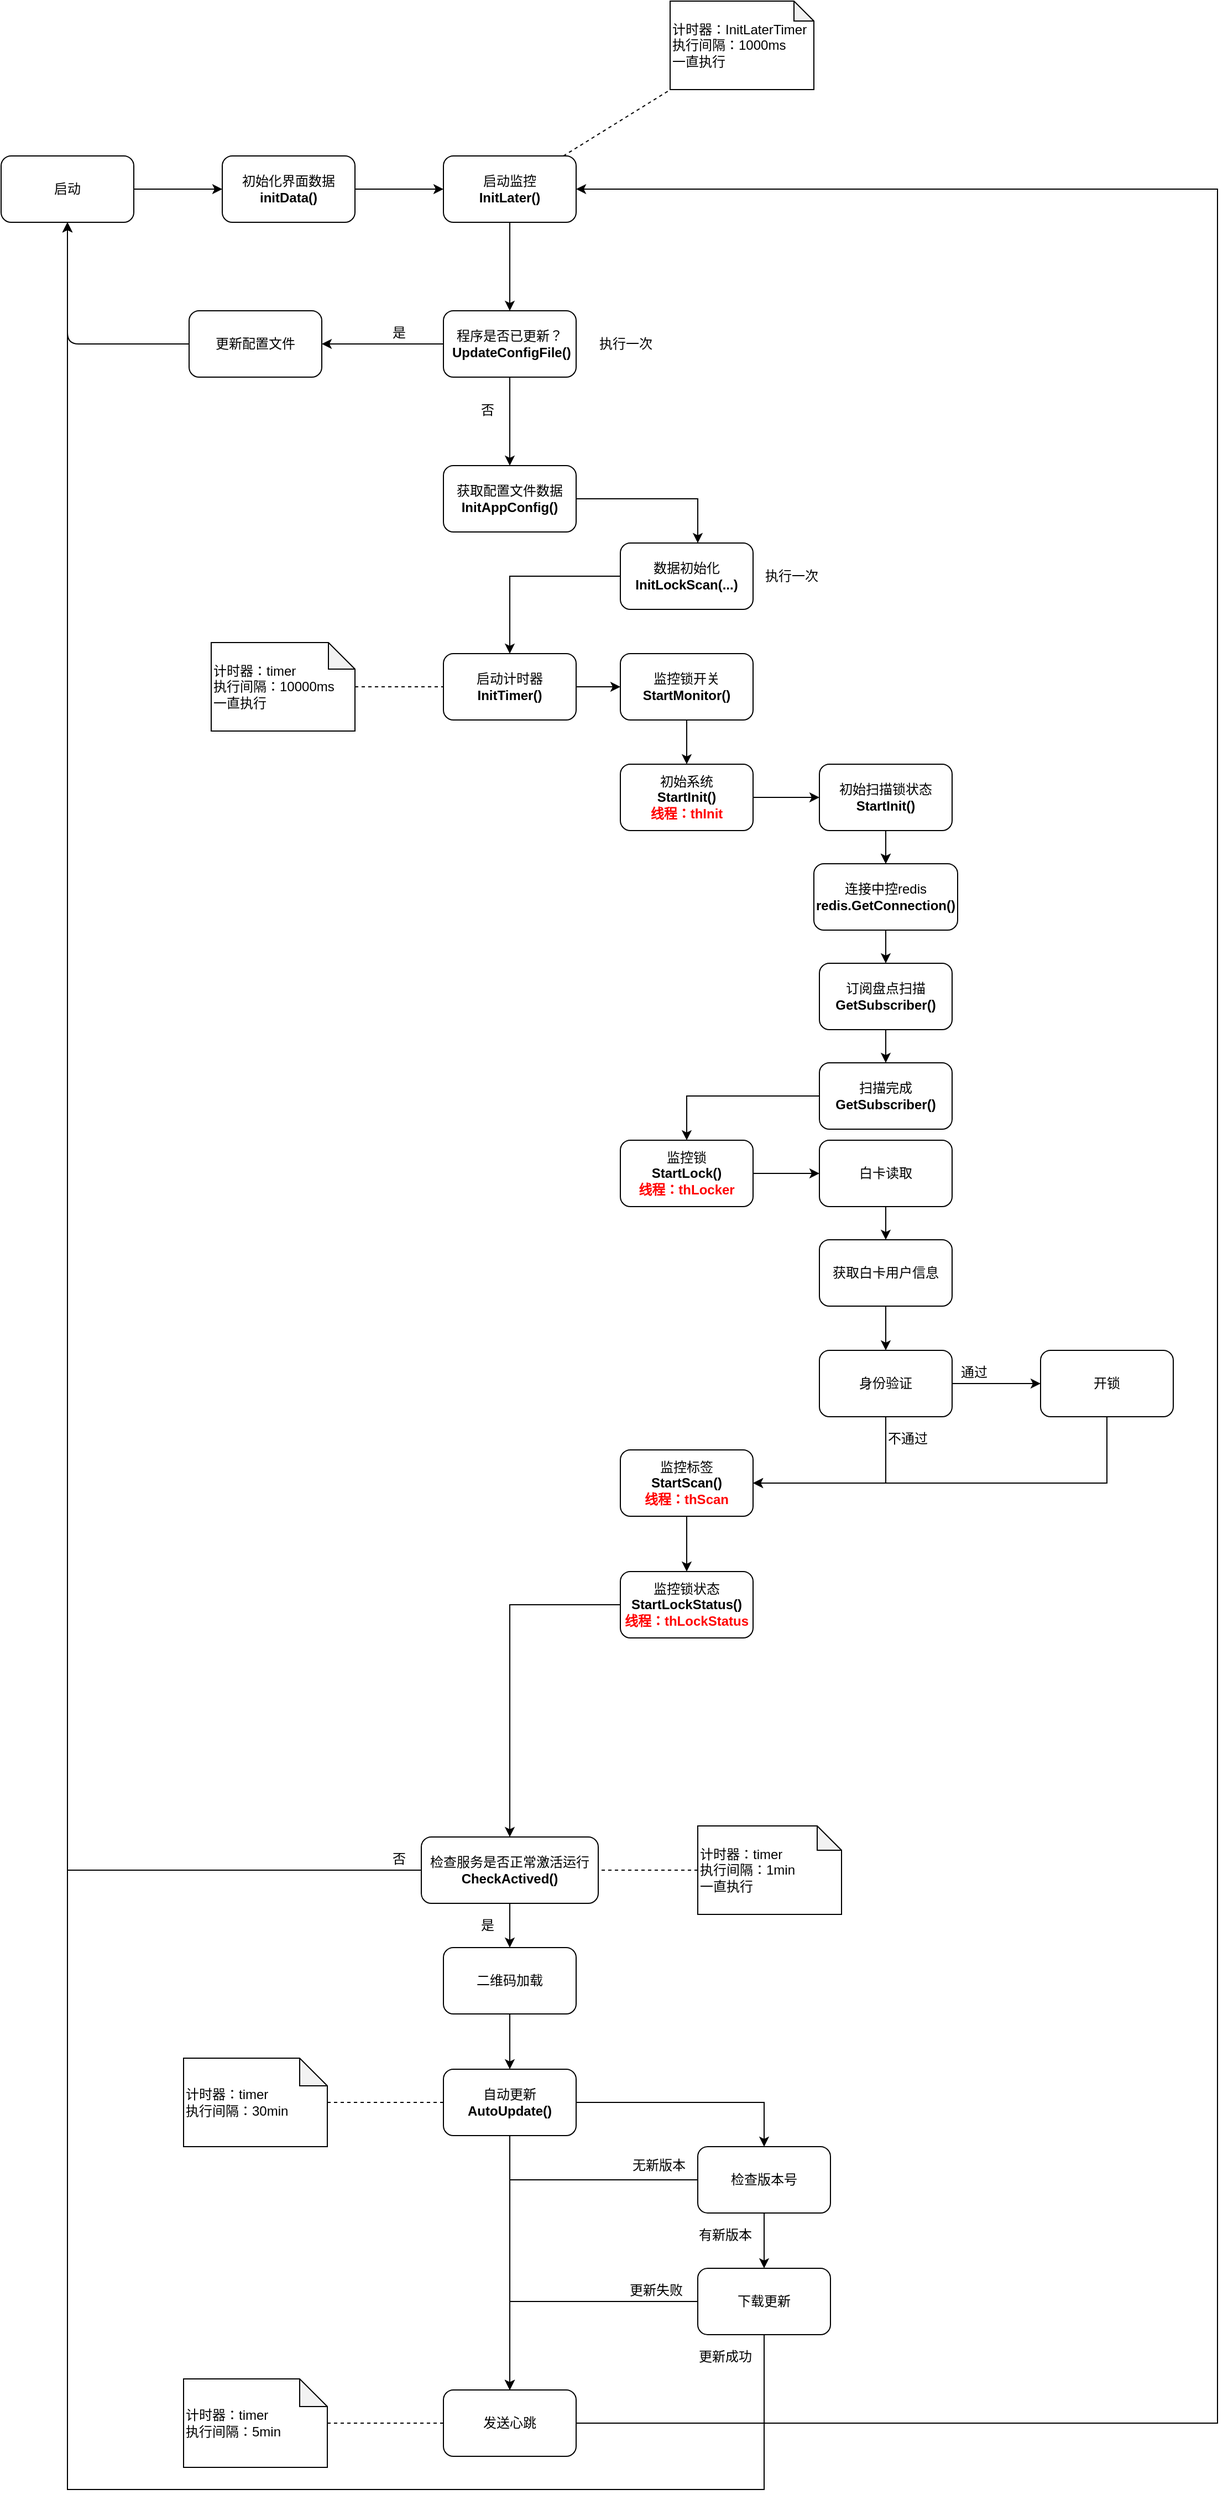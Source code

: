 <mxfile version="12.4.9" type="github">
  <diagram id="6a731a19-8d31-9384-78a2-239565b7b9f0" name="Page-1">
    <mxGraphModel dx="1422" dy="762" grid="1" gridSize="10" guides="1" tooltips="1" connect="1" arrows="1" fold="1" page="1" pageScale="1" pageWidth="1169" pageHeight="827" background="#ffffff" math="0" shadow="0">
      <root>
        <mxCell id="0"/>
        <mxCell id="1" parent="0"/>
        <mxCell id="UQhNOVVjy30IoHvUPy2a-60" value="" style="edgeStyle=orthogonalEdgeStyle;rounded=0;orthogonalLoop=1;jettySize=auto;html=1;" parent="1" source="UQhNOVVjy30IoHvUPy2a-58" target="UQhNOVVjy30IoHvUPy2a-59" edge="1">
          <mxGeometry relative="1" as="geometry"/>
        </mxCell>
        <mxCell id="UQhNOVVjy30IoHvUPy2a-58" value="启动" style="rounded=1;whiteSpace=wrap;html=1;" parent="1" vertex="1">
          <mxGeometry x="90" y="250" width="120" height="60" as="geometry"/>
        </mxCell>
        <mxCell id="UQhNOVVjy30IoHvUPy2a-62" value="" style="edgeStyle=orthogonalEdgeStyle;rounded=0;orthogonalLoop=1;jettySize=auto;html=1;" parent="1" source="UQhNOVVjy30IoHvUPy2a-59" target="UQhNOVVjy30IoHvUPy2a-61" edge="1">
          <mxGeometry relative="1" as="geometry"/>
        </mxCell>
        <mxCell id="UQhNOVVjy30IoHvUPy2a-59" value="初始化界面数据&lt;br&gt;&lt;b&gt;initData()&lt;/b&gt;" style="rounded=1;whiteSpace=wrap;html=1;" parent="1" vertex="1">
          <mxGeometry x="290" y="250" width="120" height="60" as="geometry"/>
        </mxCell>
        <mxCell id="UQhNOVVjy30IoHvUPy2a-64" value="" style="edgeStyle=orthogonalEdgeStyle;rounded=0;orthogonalLoop=1;jettySize=auto;html=1;" parent="1" source="UQhNOVVjy30IoHvUPy2a-61" target="UQhNOVVjy30IoHvUPy2a-63" edge="1">
          <mxGeometry relative="1" as="geometry"/>
        </mxCell>
        <mxCell id="UQhNOVVjy30IoHvUPy2a-61" value="启动监控&lt;br&gt;&lt;b&gt;InitLater()&lt;/b&gt;" style="rounded=1;whiteSpace=wrap;html=1;" parent="1" vertex="1">
          <mxGeometry x="490" y="250" width="120" height="60" as="geometry"/>
        </mxCell>
        <mxCell id="UQhNOVVjy30IoHvUPy2a-66" value="" style="edgeStyle=orthogonalEdgeStyle;rounded=0;orthogonalLoop=1;jettySize=auto;html=1;" parent="1" source="UQhNOVVjy30IoHvUPy2a-63" target="UQhNOVVjy30IoHvUPy2a-65" edge="1">
          <mxGeometry relative="1" as="geometry"/>
        </mxCell>
        <mxCell id="UQhNOVVjy30IoHvUPy2a-68" value="" style="edgeStyle=orthogonalEdgeStyle;rounded=0;orthogonalLoop=1;jettySize=auto;html=1;" parent="1" source="UQhNOVVjy30IoHvUPy2a-63" target="UQhNOVVjy30IoHvUPy2a-72" edge="1">
          <mxGeometry relative="1" as="geometry">
            <mxPoint x="370" y="570" as="targetPoint"/>
            <Array as="points">
              <mxPoint x="550" y="480"/>
              <mxPoint x="550" y="480"/>
            </Array>
          </mxGeometry>
        </mxCell>
        <mxCell id="UQhNOVVjy30IoHvUPy2a-63" value="程序是否已更新？&lt;br&gt;&lt;b&gt;&amp;nbsp;UpdateConfigFile()&lt;/b&gt;" style="rounded=1;whiteSpace=wrap;html=1;" parent="1" vertex="1">
          <mxGeometry x="490" y="390" width="120" height="60" as="geometry"/>
        </mxCell>
        <mxCell id="UQhNOVVjy30IoHvUPy2a-78" value="" style="edgeStyle=orthogonalEdgeStyle;rounded=0;orthogonalLoop=1;jettySize=auto;html=1;" parent="1" source="UQhNOVVjy30IoHvUPy2a-72" target="ZWhGvF26r6JHexXq590v-8" edge="1">
          <mxGeometry relative="1" as="geometry">
            <Array as="points">
              <mxPoint x="720" y="560"/>
            </Array>
          </mxGeometry>
        </mxCell>
        <mxCell id="UQhNOVVjy30IoHvUPy2a-72" value="获取配置文件数据&lt;br&gt;&lt;b&gt;InitAppConfig()&lt;/b&gt;" style="rounded=1;whiteSpace=wrap;html=1;" parent="1" vertex="1">
          <mxGeometry x="490" y="530" width="120" height="60" as="geometry"/>
        </mxCell>
        <mxCell id="ZWhGvF26r6JHexXq590v-12" style="edgeStyle=orthogonalEdgeStyle;rounded=0;orthogonalLoop=1;jettySize=auto;html=1;exitX=0.5;exitY=1;exitDx=0;exitDy=0;" edge="1" parent="1" source="ZWhGvF26r6JHexXq590v-8" target="UQhNOVVjy30IoHvUPy2a-79">
          <mxGeometry relative="1" as="geometry">
            <mxPoint x="610" y="660" as="targetPoint"/>
            <Array as="points">
              <mxPoint x="730" y="660"/>
              <mxPoint x="730" y="630"/>
              <mxPoint x="550" y="630"/>
            </Array>
          </mxGeometry>
        </mxCell>
        <mxCell id="ZWhGvF26r6JHexXq590v-8" value="数据初始化&lt;br&gt;&lt;b&gt;InitLockScan(...)&lt;/b&gt;" style="rounded=1;whiteSpace=wrap;html=1;" vertex="1" parent="1">
          <mxGeometry x="650" y="600" width="120" height="60" as="geometry"/>
        </mxCell>
        <mxCell id="ZWhGvF26r6JHexXq590v-19" value="" style="edgeStyle=orthogonalEdgeStyle;rounded=0;orthogonalLoop=1;jettySize=auto;html=1;" edge="1" parent="1" source="UQhNOVVjy30IoHvUPy2a-79" target="ZWhGvF26r6JHexXq590v-18">
          <mxGeometry relative="1" as="geometry"/>
        </mxCell>
        <mxCell id="UQhNOVVjy30IoHvUPy2a-79" value="启动计时器&lt;br&gt;&lt;b&gt;InitTimer()&lt;/b&gt;" style="rounded=1;whiteSpace=wrap;html=1;" parent="1" vertex="1">
          <mxGeometry x="490" y="700" width="120" height="60" as="geometry"/>
        </mxCell>
        <mxCell id="ZWhGvF26r6JHexXq590v-22" value="" style="edgeStyle=orthogonalEdgeStyle;rounded=0;orthogonalLoop=1;jettySize=auto;html=1;" edge="1" parent="1" source="ZWhGvF26r6JHexXq590v-18" target="ZWhGvF26r6JHexXq590v-21">
          <mxGeometry relative="1" as="geometry"/>
        </mxCell>
        <mxCell id="ZWhGvF26r6JHexXq590v-18" value="监控锁开关&lt;br&gt;&lt;b&gt;StartMonitor()&lt;/b&gt;" style="rounded=1;whiteSpace=wrap;html=1;" vertex="1" parent="1">
          <mxGeometry x="650" y="700" width="120" height="60" as="geometry"/>
        </mxCell>
        <mxCell id="ZWhGvF26r6JHexXq590v-24" value="" style="edgeStyle=orthogonalEdgeStyle;rounded=0;orthogonalLoop=1;jettySize=auto;html=1;" edge="1" parent="1" source="ZWhGvF26r6JHexXq590v-21" target="ZWhGvF26r6JHexXq590v-23">
          <mxGeometry relative="1" as="geometry"/>
        </mxCell>
        <mxCell id="ZWhGvF26r6JHexXq590v-21" value="初始系统&lt;br&gt;&lt;b&gt;StartInit()&lt;/b&gt;&lt;br&gt;&lt;b&gt;&lt;font color=&quot;#ff0000&quot;&gt;线程：thInit&lt;/font&gt;&lt;/b&gt;" style="rounded=1;whiteSpace=wrap;html=1;" vertex="1" parent="1">
          <mxGeometry x="650" y="800" width="120" height="60" as="geometry"/>
        </mxCell>
        <mxCell id="ZWhGvF26r6JHexXq590v-38" value="" style="edgeStyle=orthogonalEdgeStyle;rounded=0;orthogonalLoop=1;jettySize=auto;html=1;" edge="1" parent="1" source="ZWhGvF26r6JHexXq590v-35" target="ZWhGvF26r6JHexXq590v-37">
          <mxGeometry relative="1" as="geometry"/>
        </mxCell>
        <mxCell id="ZWhGvF26r6JHexXq590v-35" value="监控锁&lt;br&gt;&lt;b&gt;StartLock()&lt;/b&gt;&lt;br&gt;&lt;b&gt;&lt;font color=&quot;#ff0000&quot;&gt;线程：thLocker&lt;/font&gt;&lt;/b&gt;" style="rounded=1;whiteSpace=wrap;html=1;" vertex="1" parent="1">
          <mxGeometry x="650" y="1140" width="120" height="60" as="geometry"/>
        </mxCell>
        <mxCell id="ZWhGvF26r6JHexXq590v-53" value="" style="edgeStyle=orthogonalEdgeStyle;rounded=0;orthogonalLoop=1;jettySize=auto;html=1;" edge="1" parent="1" source="ZWhGvF26r6JHexXq590v-47" target="ZWhGvF26r6JHexXq590v-52">
          <mxGeometry relative="1" as="geometry"/>
        </mxCell>
        <mxCell id="ZWhGvF26r6JHexXq590v-47" value="监控标签&lt;br&gt;&lt;b&gt;StartScan()&lt;/b&gt;&lt;br&gt;&lt;b&gt;&lt;font color=&quot;#ff0000&quot;&gt;线程：thScan&lt;/font&gt;&lt;/b&gt;" style="rounded=1;whiteSpace=wrap;html=1;" vertex="1" parent="1">
          <mxGeometry x="650" y="1420" width="120" height="60" as="geometry"/>
        </mxCell>
        <mxCell id="ZWhGvF26r6JHexXq590v-80" style="edgeStyle=orthogonalEdgeStyle;rounded=0;orthogonalLoop=1;jettySize=auto;html=1;entryX=0.5;entryY=0;entryDx=0;entryDy=0;" edge="1" parent="1" source="ZWhGvF26r6JHexXq590v-52" target="UQhNOVVjy30IoHvUPy2a-84">
          <mxGeometry relative="1" as="geometry">
            <Array as="points">
              <mxPoint x="550" y="1560"/>
            </Array>
          </mxGeometry>
        </mxCell>
        <mxCell id="ZWhGvF26r6JHexXq590v-52" value="监控锁状态&lt;br&gt;&lt;b&gt;StartLockStatus()&lt;/b&gt;&lt;br&gt;&lt;b&gt;&lt;font color=&quot;#ff0000&quot;&gt;线程：thLockStatus&lt;/font&gt;&lt;/b&gt;" style="rounded=1;whiteSpace=wrap;html=1;" vertex="1" parent="1">
          <mxGeometry x="650" y="1530" width="120" height="60" as="geometry"/>
        </mxCell>
        <mxCell id="ZWhGvF26r6JHexXq590v-40" value="" style="edgeStyle=orthogonalEdgeStyle;rounded=0;orthogonalLoop=1;jettySize=auto;html=1;" edge="1" parent="1" source="ZWhGvF26r6JHexXq590v-37" target="ZWhGvF26r6JHexXq590v-39">
          <mxGeometry relative="1" as="geometry"/>
        </mxCell>
        <mxCell id="ZWhGvF26r6JHexXq590v-37" value="白卡读取" style="rounded=1;whiteSpace=wrap;html=1;" vertex="1" parent="1">
          <mxGeometry x="830" y="1140" width="120" height="60" as="geometry"/>
        </mxCell>
        <mxCell id="ZWhGvF26r6JHexXq590v-42" value="" style="edgeStyle=orthogonalEdgeStyle;rounded=0;orthogonalLoop=1;jettySize=auto;html=1;" edge="1" parent="1" source="ZWhGvF26r6JHexXq590v-39" target="ZWhGvF26r6JHexXq590v-41">
          <mxGeometry relative="1" as="geometry"/>
        </mxCell>
        <mxCell id="ZWhGvF26r6JHexXq590v-39" value="获取白卡用户信息" style="rounded=1;whiteSpace=wrap;html=1;" vertex="1" parent="1">
          <mxGeometry x="830" y="1230" width="120" height="60" as="geometry"/>
        </mxCell>
        <mxCell id="ZWhGvF26r6JHexXq590v-44" value="" style="edgeStyle=orthogonalEdgeStyle;rounded=0;orthogonalLoop=1;jettySize=auto;html=1;" edge="1" parent="1" source="ZWhGvF26r6JHexXq590v-41" target="ZWhGvF26r6JHexXq590v-43">
          <mxGeometry relative="1" as="geometry"/>
        </mxCell>
        <mxCell id="ZWhGvF26r6JHexXq590v-50" style="edgeStyle=orthogonalEdgeStyle;rounded=0;orthogonalLoop=1;jettySize=auto;html=1;exitX=0.5;exitY=1;exitDx=0;exitDy=0;entryX=1;entryY=0.5;entryDx=0;entryDy=0;" edge="1" parent="1" source="ZWhGvF26r6JHexXq590v-41" target="ZWhGvF26r6JHexXq590v-47">
          <mxGeometry relative="1" as="geometry">
            <mxPoint x="890" y="1450" as="targetPoint"/>
          </mxGeometry>
        </mxCell>
        <mxCell id="ZWhGvF26r6JHexXq590v-41" value="身份验证" style="rounded=1;whiteSpace=wrap;html=1;" vertex="1" parent="1">
          <mxGeometry x="830" y="1330" width="120" height="60" as="geometry"/>
        </mxCell>
        <mxCell id="ZWhGvF26r6JHexXq590v-49" style="edgeStyle=orthogonalEdgeStyle;rounded=0;orthogonalLoop=1;jettySize=auto;html=1;exitX=0.5;exitY=1;exitDx=0;exitDy=0;entryX=1;entryY=0.5;entryDx=0;entryDy=0;" edge="1" parent="1" source="ZWhGvF26r6JHexXq590v-43" target="ZWhGvF26r6JHexXq590v-47">
          <mxGeometry relative="1" as="geometry"/>
        </mxCell>
        <mxCell id="ZWhGvF26r6JHexXq590v-43" value="开锁" style="rounded=1;whiteSpace=wrap;html=1;" vertex="1" parent="1">
          <mxGeometry x="1030" y="1330" width="120" height="60" as="geometry"/>
        </mxCell>
        <mxCell id="ZWhGvF26r6JHexXq590v-26" value="" style="edgeStyle=orthogonalEdgeStyle;rounded=0;orthogonalLoop=1;jettySize=auto;html=1;" edge="1" parent="1" source="ZWhGvF26r6JHexXq590v-23" target="ZWhGvF26r6JHexXq590v-25">
          <mxGeometry relative="1" as="geometry"/>
        </mxCell>
        <mxCell id="ZWhGvF26r6JHexXq590v-27" value="" style="edgeStyle=orthogonalEdgeStyle;rounded=0;orthogonalLoop=1;jettySize=auto;html=1;" edge="1" parent="1" source="ZWhGvF26r6JHexXq590v-23" target="ZWhGvF26r6JHexXq590v-25">
          <mxGeometry relative="1" as="geometry"/>
        </mxCell>
        <mxCell id="ZWhGvF26r6JHexXq590v-23" value="初始扫描锁状态&lt;b&gt;StartInit()&lt;/b&gt;" style="rounded=1;whiteSpace=wrap;html=1;" vertex="1" parent="1">
          <mxGeometry x="830" y="800" width="120" height="60" as="geometry"/>
        </mxCell>
        <mxCell id="ZWhGvF26r6JHexXq590v-31" value="" style="edgeStyle=orthogonalEdgeStyle;rounded=0;orthogonalLoop=1;jettySize=auto;html=1;" edge="1" parent="1" source="ZWhGvF26r6JHexXq590v-28" target="ZWhGvF26r6JHexXq590v-30">
          <mxGeometry relative="1" as="geometry"/>
        </mxCell>
        <mxCell id="ZWhGvF26r6JHexXq590v-28" value="订阅盘点扫描&lt;br&gt;&lt;b&gt;GetSubscriber()&lt;/b&gt;" style="rounded=1;whiteSpace=wrap;html=1;" vertex="1" parent="1">
          <mxGeometry x="830" y="980" width="120" height="60" as="geometry"/>
        </mxCell>
        <mxCell id="ZWhGvF26r6JHexXq590v-34" value="" style="edgeStyle=orthogonalEdgeStyle;rounded=0;orthogonalLoop=1;jettySize=auto;html=1;" edge="1" parent="1" source="ZWhGvF26r6JHexXq590v-30" target="ZWhGvF26r6JHexXq590v-35">
          <mxGeometry relative="1" as="geometry">
            <mxPoint x="750" y="1100" as="targetPoint"/>
          </mxGeometry>
        </mxCell>
        <mxCell id="ZWhGvF26r6JHexXq590v-30" value="扫描完成&lt;br&gt;&lt;b&gt;GetSubscriber()&lt;/b&gt;" style="rounded=1;whiteSpace=wrap;html=1;" vertex="1" parent="1">
          <mxGeometry x="830" y="1070" width="120" height="60" as="geometry"/>
        </mxCell>
        <mxCell id="ZWhGvF26r6JHexXq590v-25" value="连接中控redis&lt;br&gt;&lt;b&gt;redis.GetConnection()&lt;/b&gt;" style="rounded=1;whiteSpace=wrap;html=1;" vertex="1" parent="1">
          <mxGeometry x="825" y="890" width="130" height="60" as="geometry"/>
        </mxCell>
        <mxCell id="UQhNOVVjy30IoHvUPy2a-90" value="" style="edgeStyle=orthogonalEdgeStyle;rounded=0;orthogonalLoop=1;jettySize=auto;html=1;" parent="1" source="UQhNOVVjy30IoHvUPy2a-84" target="UQhNOVVjy30IoHvUPy2a-89" edge="1">
          <mxGeometry relative="1" as="geometry"/>
        </mxCell>
        <mxCell id="ZWhGvF26r6JHexXq590v-55" style="edgeStyle=orthogonalEdgeStyle;rounded=0;orthogonalLoop=1;jettySize=auto;html=1;exitX=1;exitY=0.5;exitDx=0;exitDy=0;" edge="1" parent="1" source="UQhNOVVjy30IoHvUPy2a-84" target="UQhNOVVjy30IoHvUPy2a-58">
          <mxGeometry relative="1" as="geometry">
            <Array as="points">
              <mxPoint x="150" y="1800"/>
            </Array>
          </mxGeometry>
        </mxCell>
        <mxCell id="UQhNOVVjy30IoHvUPy2a-84" value="检查服务是否正常激活运行&lt;br&gt;&lt;b&gt;CheckActived()&lt;/b&gt;" style="rounded=1;whiteSpace=wrap;html=1;" parent="1" vertex="1">
          <mxGeometry x="470" y="1770" width="160" height="60" as="geometry"/>
        </mxCell>
        <mxCell id="UQhNOVVjy30IoHvUPy2a-92" value="" style="edgeStyle=orthogonalEdgeStyle;rounded=0;orthogonalLoop=1;jettySize=auto;html=1;" parent="1" source="UQhNOVVjy30IoHvUPy2a-89" target="UQhNOVVjy30IoHvUPy2a-91" edge="1">
          <mxGeometry relative="1" as="geometry"/>
        </mxCell>
        <mxCell id="UQhNOVVjy30IoHvUPy2a-89" value="二维码加载" style="rounded=1;whiteSpace=wrap;html=1;" parent="1" vertex="1">
          <mxGeometry x="490" y="1870" width="120" height="60" as="geometry"/>
        </mxCell>
        <mxCell id="UQhNOVVjy30IoHvUPy2a-97" value="" style="edgeStyle=orthogonalEdgeStyle;rounded=0;orthogonalLoop=1;jettySize=auto;html=1;" parent="1" source="UQhNOVVjy30IoHvUPy2a-91" target="UQhNOVVjy30IoHvUPy2a-96" edge="1">
          <mxGeometry relative="1" as="geometry"/>
        </mxCell>
        <mxCell id="ZWhGvF26r6JHexXq590v-59" value="" style="edgeStyle=orthogonalEdgeStyle;rounded=0;orthogonalLoop=1;jettySize=auto;html=1;" edge="1" parent="1" source="UQhNOVVjy30IoHvUPy2a-91" target="ZWhGvF26r6JHexXq590v-58">
          <mxGeometry relative="1" as="geometry"/>
        </mxCell>
        <mxCell id="UQhNOVVjy30IoHvUPy2a-91" value="自动更新&lt;br&gt;&lt;b&gt;AutoUpdate()&lt;/b&gt;" style="rounded=1;whiteSpace=wrap;html=1;" parent="1" vertex="1">
          <mxGeometry x="490" y="1980" width="120" height="60" as="geometry"/>
        </mxCell>
        <mxCell id="ZWhGvF26r6JHexXq590v-60" style="edgeStyle=orthogonalEdgeStyle;rounded=0;orthogonalLoop=1;jettySize=auto;html=1;" edge="1" parent="1" source="ZWhGvF26r6JHexXq590v-62" target="UQhNOVVjy30IoHvUPy2a-58">
          <mxGeometry relative="1" as="geometry">
            <Array as="points">
              <mxPoint x="780" y="2360"/>
              <mxPoint x="150" y="2360"/>
            </Array>
          </mxGeometry>
        </mxCell>
        <mxCell id="ZWhGvF26r6JHexXq590v-63" value="" style="edgeStyle=orthogonalEdgeStyle;rounded=0;orthogonalLoop=1;jettySize=auto;html=1;" edge="1" parent="1" source="ZWhGvF26r6JHexXq590v-58" target="ZWhGvF26r6JHexXq590v-62">
          <mxGeometry relative="1" as="geometry">
            <Array as="points">
              <mxPoint x="780" y="2120"/>
              <mxPoint x="780" y="2120"/>
            </Array>
          </mxGeometry>
        </mxCell>
        <mxCell id="ZWhGvF26r6JHexXq590v-78" style="edgeStyle=orthogonalEdgeStyle;rounded=0;orthogonalLoop=1;jettySize=auto;html=1;exitX=0;exitY=0.5;exitDx=0;exitDy=0;entryX=0.5;entryY=0;entryDx=0;entryDy=0;" edge="1" parent="1" source="ZWhGvF26r6JHexXq590v-58" target="UQhNOVVjy30IoHvUPy2a-96">
          <mxGeometry relative="1" as="geometry"/>
        </mxCell>
        <mxCell id="ZWhGvF26r6JHexXq590v-58" value="检查版本号" style="rounded=1;whiteSpace=wrap;html=1;" vertex="1" parent="1">
          <mxGeometry x="720" y="2050" width="120" height="60" as="geometry"/>
        </mxCell>
        <mxCell id="ZWhGvF26r6JHexXq590v-68" style="edgeStyle=orthogonalEdgeStyle;rounded=0;orthogonalLoop=1;jettySize=auto;html=1;" edge="1" parent="1" source="ZWhGvF26r6JHexXq590v-62" target="UQhNOVVjy30IoHvUPy2a-96">
          <mxGeometry relative="1" as="geometry">
            <Array as="points">
              <mxPoint x="550" y="2190"/>
            </Array>
          </mxGeometry>
        </mxCell>
        <mxCell id="ZWhGvF26r6JHexXq590v-62" value="下载更新" style="rounded=1;whiteSpace=wrap;html=1;" vertex="1" parent="1">
          <mxGeometry x="720" y="2160" width="120" height="60" as="geometry"/>
        </mxCell>
        <mxCell id="UQhNOVVjy30IoHvUPy2a-102" value="" style="edgeStyle=orthogonalEdgeStyle;rounded=0;orthogonalLoop=1;jettySize=auto;html=1;" parent="1" source="UQhNOVVjy30IoHvUPy2a-96" target="UQhNOVVjy30IoHvUPy2a-61" edge="1">
          <mxGeometry relative="1" as="geometry">
            <mxPoint x="550" y="1510" as="targetPoint"/>
            <Array as="points">
              <mxPoint x="1190" y="2300"/>
              <mxPoint x="1190" y="280"/>
            </Array>
          </mxGeometry>
        </mxCell>
        <mxCell id="UQhNOVVjy30IoHvUPy2a-96" value="发送心跳" style="rounded=1;whiteSpace=wrap;html=1;" parent="1" vertex="1">
          <mxGeometry x="490" y="2270" width="120" height="60" as="geometry"/>
        </mxCell>
        <mxCell id="UQhNOVVjy30IoHvUPy2a-65" value="更新配置文件" style="rounded=1;whiteSpace=wrap;html=1;" parent="1" vertex="1">
          <mxGeometry x="260" y="390" width="120" height="60" as="geometry"/>
        </mxCell>
        <mxCell id="UQhNOVVjy30IoHvUPy2a-69" value="否" style="text;html=1;strokeColor=none;fillColor=none;align=center;verticalAlign=middle;whiteSpace=wrap;rounded=0;" parent="1" vertex="1">
          <mxGeometry x="510" y="470" width="40" height="20" as="geometry"/>
        </mxCell>
        <mxCell id="UQhNOVVjy30IoHvUPy2a-70" value="是" style="text;html=1;strokeColor=none;fillColor=none;align=center;verticalAlign=middle;whiteSpace=wrap;rounded=0;" parent="1" vertex="1">
          <mxGeometry x="430" y="400" width="40" height="20" as="geometry"/>
        </mxCell>
        <mxCell id="UQhNOVVjy30IoHvUPy2a-82" value="计时器：timer&lt;br&gt;执行间隔：10000ms&lt;br&gt;一直执行" style="shape=note;whiteSpace=wrap;html=1;backgroundOutline=1;darkOpacity=0.05;align=left;size=24;" parent="1" vertex="1">
          <mxGeometry x="280" y="690" width="130" height="80" as="geometry"/>
        </mxCell>
        <mxCell id="ZWhGvF26r6JHexXq590v-56" value="计时器：timer&lt;br&gt;执行间隔：30min" style="shape=note;whiteSpace=wrap;html=1;backgroundOutline=1;darkOpacity=0.05;align=left;size=25;" vertex="1" parent="1">
          <mxGeometry x="255" y="1970" width="130" height="80" as="geometry"/>
        </mxCell>
        <mxCell id="ZWhGvF26r6JHexXq590v-72" value="计时器：timer&lt;br&gt;执行间隔：5min" style="shape=note;whiteSpace=wrap;html=1;backgroundOutline=1;darkOpacity=0.05;align=left;size=25;" vertex="1" parent="1">
          <mxGeometry x="255" y="2260" width="130" height="80" as="geometry"/>
        </mxCell>
        <mxCell id="UQhNOVVjy30IoHvUPy2a-83" value="" style="endArrow=none;dashed=1;html=1;" parent="1" source="UQhNOVVjy30IoHvUPy2a-82" target="UQhNOVVjy30IoHvUPy2a-79" edge="1">
          <mxGeometry width="50" height="50" relative="1" as="geometry">
            <mxPoint x="90" y="940" as="sourcePoint"/>
            <mxPoint x="140" y="890" as="targetPoint"/>
          </mxGeometry>
        </mxCell>
        <mxCell id="UQhNOVVjy30IoHvUPy2a-88" value="" style="endArrow=none;dashed=1;html=1;" parent="1" source="ZWhGvF26r6JHexXq590v-81" target="UQhNOVVjy30IoHvUPy2a-84" edge="1">
          <mxGeometry width="50" height="50" relative="1" as="geometry">
            <mxPoint x="710" y="1800" as="sourcePoint"/>
            <mxPoint x="550" y="2010" as="targetPoint"/>
          </mxGeometry>
        </mxCell>
        <mxCell id="UQhNOVVjy30IoHvUPy2a-95" value="" style="endArrow=none;dashed=1;html=1;" parent="1" source="ZWhGvF26r6JHexXq590v-56" target="UQhNOVVjy30IoHvUPy2a-91" edge="1">
          <mxGeometry width="50" height="50" relative="1" as="geometry">
            <mxPoint x="410" y="2010" as="sourcePoint"/>
            <mxPoint x="140" y="2270" as="targetPoint"/>
          </mxGeometry>
        </mxCell>
        <mxCell id="UQhNOVVjy30IoHvUPy2a-100" value="" style="endArrow=none;dashed=1;html=1;" parent="1" source="ZWhGvF26r6JHexXq590v-72" target="UQhNOVVjy30IoHvUPy2a-96" edge="1">
          <mxGeometry width="50" height="50" relative="1" as="geometry">
            <mxPoint x="410" y="2228.372" as="sourcePoint"/>
            <mxPoint x="320" y="2400" as="targetPoint"/>
          </mxGeometry>
        </mxCell>
        <mxCell id="ZWhGvF26r6JHexXq590v-3" value="" style="endArrow=none;dashed=1;html=1;" edge="1" parent="1" source="UQhNOVVjy30IoHvUPy2a-61" target="ZWhGvF26r6JHexXq590v-74">
          <mxGeometry width="50" height="50" relative="1" as="geometry">
            <mxPoint x="460" y="150" as="sourcePoint"/>
            <mxPoint x="689.13" y="200" as="targetPoint"/>
          </mxGeometry>
        </mxCell>
        <mxCell id="ZWhGvF26r6JHexXq590v-5" value="" style="endArrow=classic;html=1;entryX=0.5;entryY=1;entryDx=0;entryDy=0;" edge="1" parent="1" source="UQhNOVVjy30IoHvUPy2a-65" target="UQhNOVVjy30IoHvUPy2a-58">
          <mxGeometry width="50" height="50" relative="1" as="geometry">
            <mxPoint x="50" y="460" as="sourcePoint"/>
            <mxPoint x="100" y="410" as="targetPoint"/>
            <Array as="points">
              <mxPoint x="150" y="420"/>
            </Array>
          </mxGeometry>
        </mxCell>
        <mxCell id="ZWhGvF26r6JHexXq590v-13" value="执行一次" style="text;html=1;strokeColor=none;fillColor=none;align=center;verticalAlign=middle;whiteSpace=wrap;rounded=0;" vertex="1" parent="1">
          <mxGeometry x="780" y="620" width="50" height="20" as="geometry"/>
        </mxCell>
        <mxCell id="ZWhGvF26r6JHexXq590v-14" value="执行一次" style="text;html=1;strokeColor=none;fillColor=none;align=center;verticalAlign=middle;whiteSpace=wrap;rounded=0;" vertex="1" parent="1">
          <mxGeometry x="630" y="410" width="50" height="20" as="geometry"/>
        </mxCell>
        <mxCell id="ZWhGvF26r6JHexXq590v-32" value="" style="edgeStyle=orthogonalEdgeStyle;rounded=0;orthogonalLoop=1;jettySize=auto;html=1;" edge="1" parent="1" source="ZWhGvF26r6JHexXq590v-25" target="ZWhGvF26r6JHexXq590v-28">
          <mxGeometry relative="1" as="geometry">
            <mxPoint x="900" y="1050" as="sourcePoint"/>
            <mxPoint x="900" y="1130" as="targetPoint"/>
          </mxGeometry>
        </mxCell>
        <mxCell id="ZWhGvF26r6JHexXq590v-45" value="通过" style="text;html=1;strokeColor=none;fillColor=none;align=center;verticalAlign=middle;whiteSpace=wrap;rounded=0;" vertex="1" parent="1">
          <mxGeometry x="950" y="1340" width="40" height="20" as="geometry"/>
        </mxCell>
        <mxCell id="ZWhGvF26r6JHexXq590v-51" value="不通过" style="text;html=1;strokeColor=none;fillColor=none;align=center;verticalAlign=middle;whiteSpace=wrap;rounded=0;" vertex="1" parent="1">
          <mxGeometry x="890" y="1400" width="40" height="20" as="geometry"/>
        </mxCell>
        <mxCell id="ZWhGvF26r6JHexXq590v-54" value="是" style="text;html=1;strokeColor=none;fillColor=none;align=center;verticalAlign=middle;whiteSpace=wrap;rounded=0;" vertex="1" parent="1">
          <mxGeometry x="510" y="1840" width="40" height="20" as="geometry"/>
        </mxCell>
        <mxCell id="ZWhGvF26r6JHexXq590v-61" value="有新版本" style="text;html=1;strokeColor=none;fillColor=none;align=center;verticalAlign=middle;whiteSpace=wrap;rounded=0;" vertex="1" parent="1">
          <mxGeometry x="710" y="2120" width="70" height="20" as="geometry"/>
        </mxCell>
        <mxCell id="ZWhGvF26r6JHexXq590v-64" value="更新成功" style="text;html=1;strokeColor=none;fillColor=none;align=center;verticalAlign=middle;whiteSpace=wrap;rounded=0;" vertex="1" parent="1">
          <mxGeometry x="720" y="2230" width="50" height="20" as="geometry"/>
        </mxCell>
        <mxCell id="ZWhGvF26r6JHexXq590v-65" value="更新失败" style="text;html=1;strokeColor=none;fillColor=none;align=center;verticalAlign=middle;whiteSpace=wrap;rounded=0;" vertex="1" parent="1">
          <mxGeometry x="650" y="2170" width="65" height="20" as="geometry"/>
        </mxCell>
        <mxCell id="ZWhGvF26r6JHexXq590v-74" value="计时器：&lt;span style=&quot;text-align: center&quot;&gt;InitLaterTimer&lt;/span&gt;&lt;br&gt;执行间隔：1000ms&lt;br&gt;一直执行" style="shape=note;whiteSpace=wrap;html=1;backgroundOutline=1;darkOpacity=0.05;align=left;size=18;" vertex="1" parent="1">
          <mxGeometry x="695" y="110" width="130" height="80" as="geometry"/>
        </mxCell>
        <mxCell id="ZWhGvF26r6JHexXq590v-79" value="无新版本" style="text;html=1;strokeColor=none;fillColor=none;align=center;verticalAlign=middle;whiteSpace=wrap;rounded=0;" vertex="1" parent="1">
          <mxGeometry x="650" y="2057" width="70" height="20" as="geometry"/>
        </mxCell>
        <mxCell id="ZWhGvF26r6JHexXq590v-81" value="计时器：timer&lt;br&gt;执行间隔：1min&lt;br&gt;一直执行" style="shape=note;whiteSpace=wrap;html=1;backgroundOutline=1;darkOpacity=0.05;align=left;size=22;" vertex="1" parent="1">
          <mxGeometry x="720" y="1760" width="130" height="80" as="geometry"/>
        </mxCell>
        <mxCell id="ZWhGvF26r6JHexXq590v-82" value="否" style="text;html=1;strokeColor=none;fillColor=none;align=center;verticalAlign=middle;whiteSpace=wrap;rounded=0;" vertex="1" parent="1">
          <mxGeometry x="430" y="1780" width="40" height="20" as="geometry"/>
        </mxCell>
      </root>
    </mxGraphModel>
  </diagram>
</mxfile>
